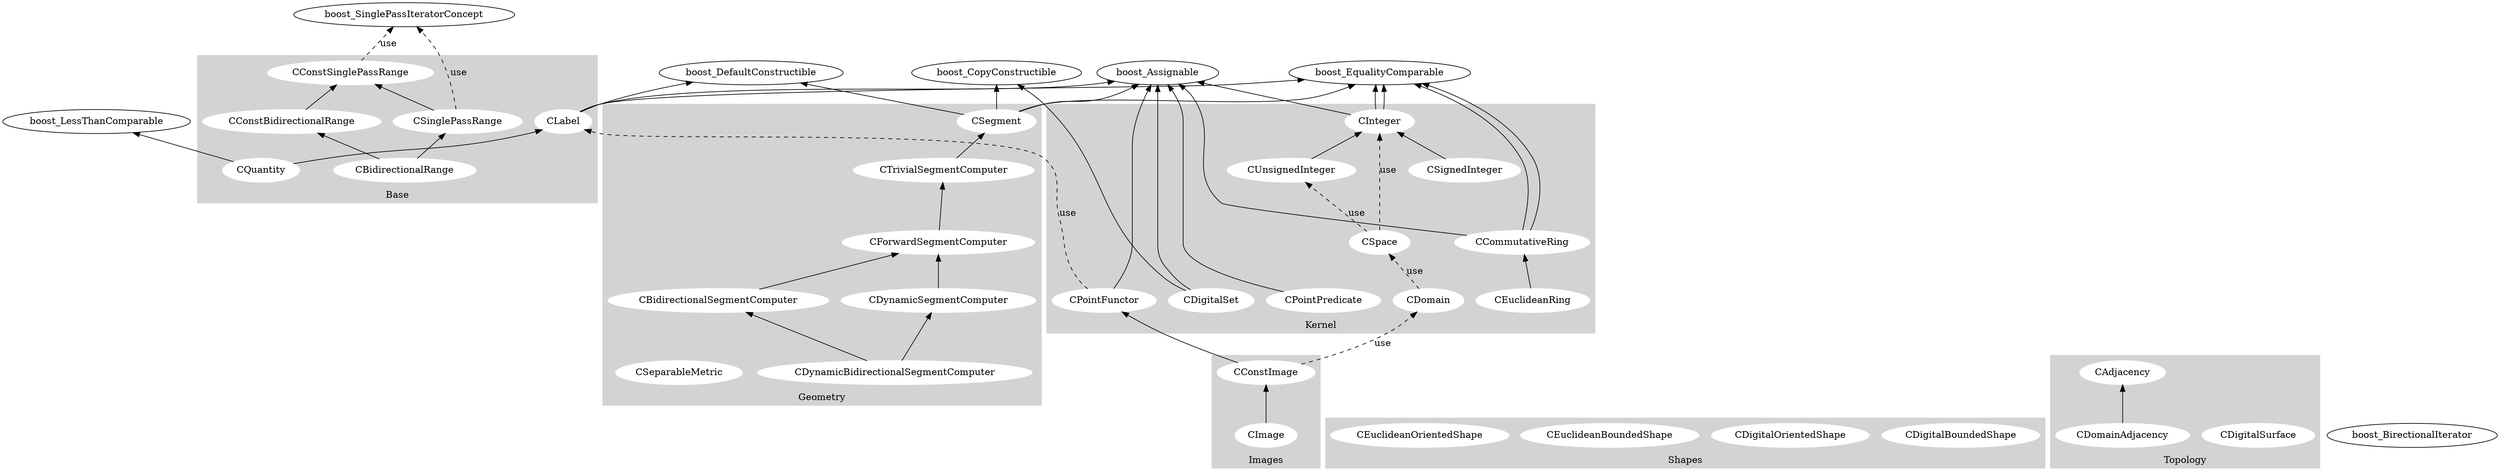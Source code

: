 ### Dot graph of DGtal concepts
# D. Coeurjolly


 
digraph G {
  rankdir=BT;
  
  subgraph cluster_0 {
    style=filled;
    color=lightgrey;
    node [style=filled,color=white];

    CUnsignedInteger -> CInteger;
    CEuclideanRing -> CCommutativeRing ;
    CSignedInteger ->  CInteger;

    CSpace;
    CSpace -> CInteger [label="use",style=dashed];
    CSpace -> CUnsignedInteger[label="use",style=dashed];

    CPointFunctor;
    CPointPredicate;

    CDomain;
	
    CDigitalSet;
    label = "Kernel";
  }

  subgraph cluster_1 {
    style=filled;
    color=lightgrey;
    node [style=filled,color=white];

    CSinglePassRange -> CConstSinglePassRange;
    CConstBidirectionalRange -> CConstSinglePassRange;
    CBidirectionalRange -> CConstBidirectionalRange;
    CBidirectionalRange -> CSinglePassRange;

    CLabel;
    CQuantity -> CLabel;
    label = "Base";
  }

  subgraph cluster_2 {
    style=filled;
    color=lightgrey;
    node [style=filled,color=white];

    CConstImage -> CPointFunctor;
    CImage -> CConstImage; 

    label="Images";
  }
	
  subgraph cluster_3 {
    style=filled;
    color=lightgrey;
    node [style=filled,color=white];
    CDigitalBoundedShape;
    CDigitalOrientedShape;
    CEuclideanBoundedShape;
    CEuclideanOrientedShape;
	  
    label="Shapes";
  }
	
  subgraph cluster_4 {
    style=filled;
    color=lightgrey;
    node [style=filled,color=white];
          
    CDigitalSurface;
    CDomainAdjacency -> CAdjacency; 
          
    label="Topology";
  }
  subgraph cluster_5 {
    style=filled;
    color=lightgrey;
    node [style=filled,color=white];
               
    CForwardSegmentComputer -> CTrivialSegmentComputer -> CSegment; 
    CBidirectionalSegmentComputer -> CForwardSegmentComputer; 
    CDynamicSegmentComputer-> CForwardSegmentComputer;
    CDynamicBidirectionalSegmentComputer->          CDynamicSegmentComputer;
    CDynamicBidirectionalSegmentComputer->          CBidirectionalSegmentComputer;

    CSeparableMetric;
    label="Geometry";
  }
	
    CPointFunctor -> CLabel [label="use",style=dashed];
    CConstImage -> CDomain [label="use",style=dashed];
    CDomain -> CSpace [label="use",style=dashed];



  CConstSinglePassRange -> boost_SinglePassIteratorConcept [label="use",style=dashed];
  CSinglePassRange -> boost_SinglePassIteratorConcept [label="use",style=dashed] ;
 
  CDigitalSet -> boost_CopyConstructible;
  CSegment ->  boost_CopyConstructible ;

  CLabel -> boost_DefaultConstructible;
  CSegment ->boost_DefaultConstructible;

  CDigitalSet -> boost_Assignable ;
  CLabel -> boost_Assignable;
  CInteger -> boost_Assignable;
  CSegment -> boost_Assignable;
  CCommutativeRing -> boost_Assignable;
  CPointFunctor -> boost_Assignable;
  CPointPredicate -> boost_Assignable;
  
  boost_BirectionalIterator;

  CQuantity -> boost_LessThanComparable;

  CInteger-> boost_EqualityComparable;
  CLabel-> boost_EqualityComparable;
  CSegment-> boost_EqualityComparable;
  CCommutativeRing-> boost_EqualityComparable;
  CCommutativeRing-> boost_EqualityComparable;
  CInteger-> boost_EqualityComparable;
}
